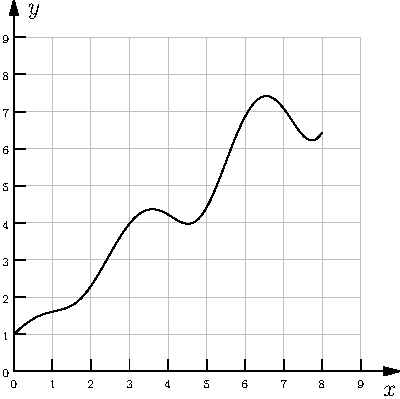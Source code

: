 size(200,200,IgnoreAspect);
import graph;





int[] xgrid = {0,1,2,3,4,5,6,7,8,9};
int[] ygrid = {0,1,2,3,4,5,6,7,8,9};

pen pengrid = mediumgrey + linewidth(.25);

pen ticks = fontsize(6);

for(int p : xgrid){
	pair f(real x){
		return (p,x);
	}
	draw(graph(f,min(ygrid),max(ygrid)),pengrid);
	xtick("$"+ string(p)+"$",p,ticks);
}

for(int p : ygrid){
	real f(real x){
		return p;
	}
	draw(graph(f,min(xgrid),max(xgrid)),pengrid);
	ytick("$"+ string(p)+"$",p,ticks);
}


xaxis(Label("$x$",align=2S),0,10,EndArrow,above=true);
yaxis(Label("$y$",align=2E),0,10,EndArrow,above = true);





real f(real x){
 return (x+1)*sqrt(1-1/2*sin(x)^2);//sqrt(1-2*x^2)/sqrt(1-x^2);
}




draw(graph(f,0,8));












